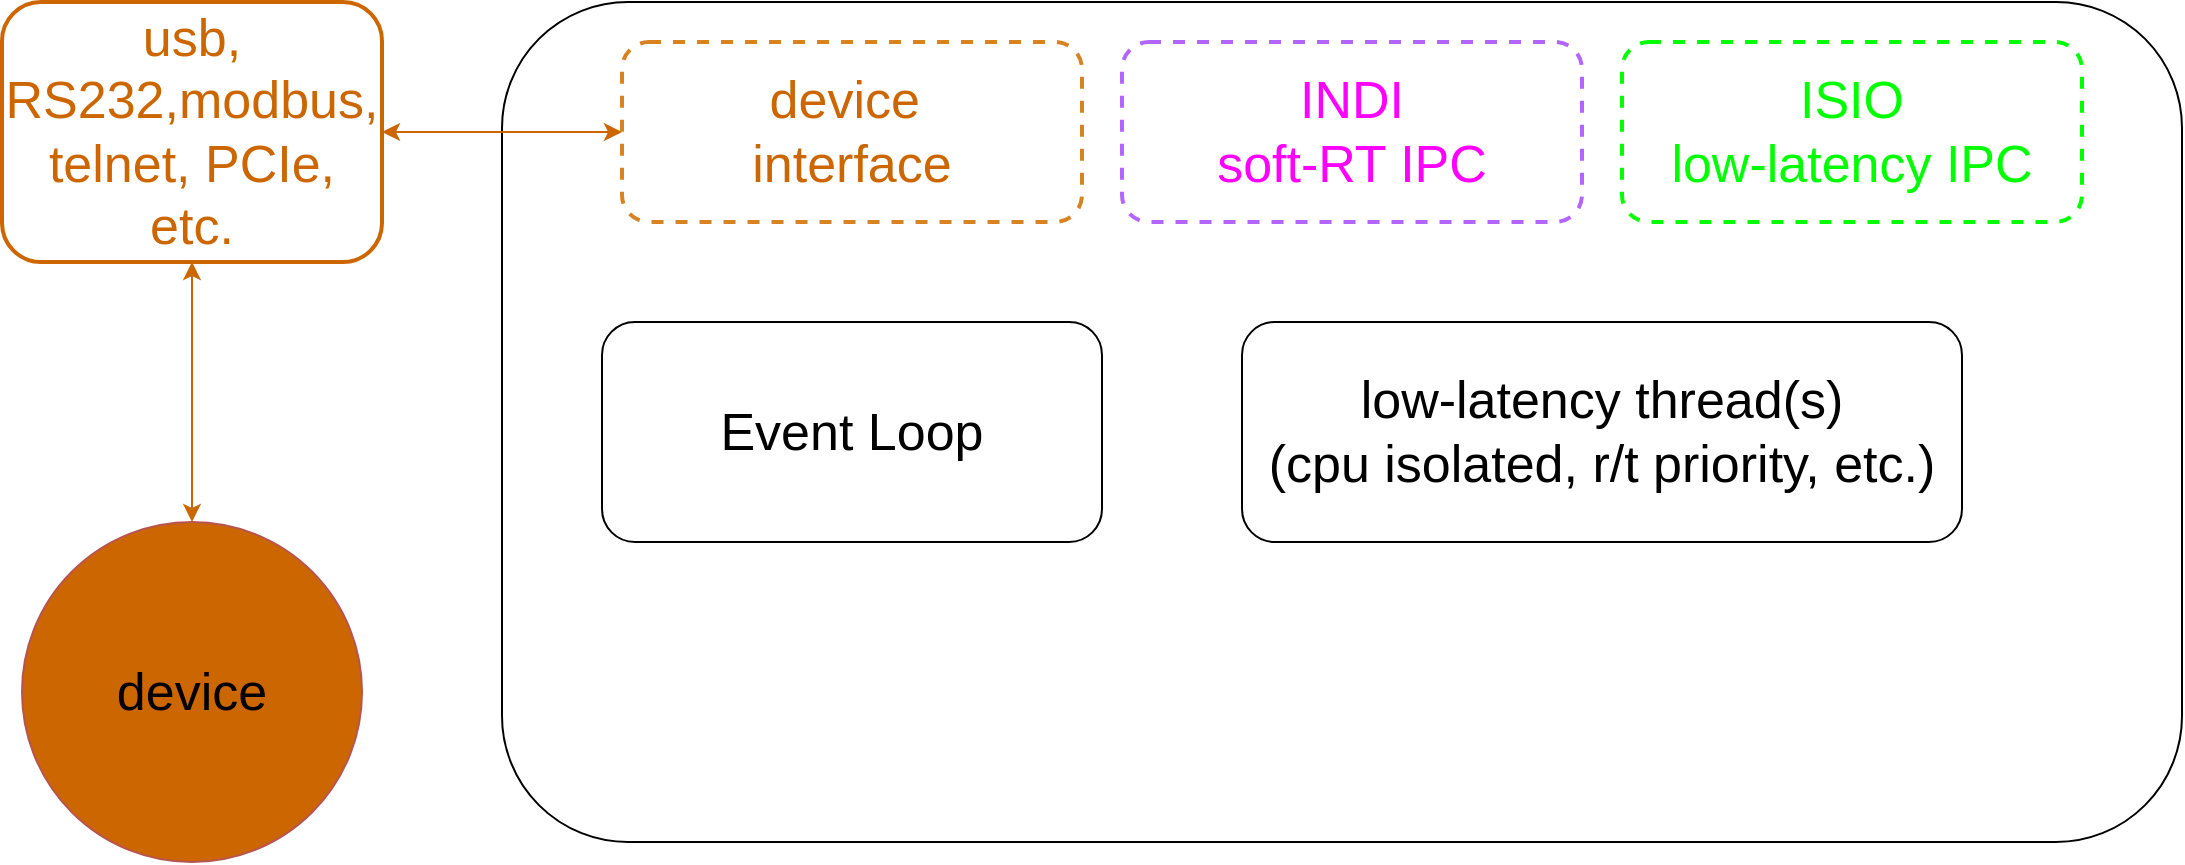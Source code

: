 <mxfile version="24.7.1" type="github">
  <diagram name="Page-1" id="iFuYT253LAI2cr_2TafU">
    <mxGraphModel dx="2924" dy="1136" grid="1" gridSize="10" guides="1" tooltips="1" connect="1" arrows="1" fold="1" page="1" pageScale="1" pageWidth="850" pageHeight="1100" math="0" shadow="0">
      <root>
        <mxCell id="0" />
        <mxCell id="1" parent="0" />
        <mxCell id="umGk_1h2bwM0Oz5YRKmP-2" value="" style="rounded=1;whiteSpace=wrap;html=1;" vertex="1" parent="1">
          <mxGeometry x="-80" y="370" width="840" height="420" as="geometry" />
        </mxCell>
        <mxCell id="umGk_1h2bwM0Oz5YRKmP-3" value="&lt;font color=&quot;#cc6600&quot; style=&quot;font-size: 26px;&quot;&gt;device&amp;nbsp;&lt;/font&gt;&lt;div style=&quot;font-size: 26px;&quot;&gt;&lt;font color=&quot;#cc6600&quot; style=&quot;font-size: 26px;&quot;&gt;interface&lt;/font&gt;&lt;/div&gt;" style="rounded=1;whiteSpace=wrap;html=1;strokeColor=#d88322;strokeWidth=2;dashed=1;" vertex="1" parent="1">
          <mxGeometry x="-20" y="390" width="230" height="90" as="geometry" />
        </mxCell>
        <mxCell id="umGk_1h2bwM0Oz5YRKmP-4" value="&lt;span style=&quot;font-size: 26px;&quot;&gt;&lt;font color=&quot;#ff00ff&quot;&gt;INDI&lt;/font&gt;&lt;/span&gt;&lt;div&gt;&lt;span style=&quot;font-size: 26px;&quot;&gt;&lt;font color=&quot;#ff00ff&quot;&gt;soft-RT IPC&lt;/font&gt;&lt;/span&gt;&lt;/div&gt;" style="rounded=1;whiteSpace=wrap;html=1;strokeColor=#B266FF;strokeWidth=2;dashed=1;" vertex="1" parent="1">
          <mxGeometry x="230" y="390" width="230" height="90" as="geometry" />
        </mxCell>
        <mxCell id="umGk_1h2bwM0Oz5YRKmP-5" value="&lt;span style=&quot;font-size: 26px;&quot;&gt;&lt;font color=&quot;#00ff00&quot;&gt;ISIO&lt;/font&gt;&lt;/span&gt;&lt;div&gt;&lt;span style=&quot;font-size: 26px;&quot;&gt;&lt;font color=&quot;#00ff00&quot;&gt;low-latency IPC&lt;/font&gt;&lt;/span&gt;&lt;/div&gt;" style="rounded=1;whiteSpace=wrap;html=1;strokeColor=#00FF00;strokeWidth=2;dashed=1;" vertex="1" parent="1">
          <mxGeometry x="480" y="390" width="230" height="90" as="geometry" />
        </mxCell>
        <mxCell id="umGk_1h2bwM0Oz5YRKmP-7" value="&lt;font style=&quot;font-size: 26px;&quot;&gt;Event Loop&lt;/font&gt;" style="rounded=1;whiteSpace=wrap;html=1;" vertex="1" parent="1">
          <mxGeometry x="-30" y="530" width="250" height="110" as="geometry" />
        </mxCell>
        <mxCell id="umGk_1h2bwM0Oz5YRKmP-8" value="&lt;font style=&quot;font-size: 26px;&quot;&gt;low-latency thread(s)&lt;/font&gt;&lt;div&gt;&lt;font style=&quot;font-size: 26px;&quot;&gt;(cpu isolated, r/t priority, etc.)&lt;/font&gt;&lt;/div&gt;" style="rounded=1;whiteSpace=wrap;html=1;" vertex="1" parent="1">
          <mxGeometry x="290" y="530" width="360" height="110" as="geometry" />
        </mxCell>
        <mxCell id="umGk_1h2bwM0Oz5YRKmP-9" value="&lt;font style=&quot;font-size: 26px;&quot;&gt;device&lt;/font&gt;" style="ellipse;whiteSpace=wrap;html=1;aspect=fixed;fillColor=#CC6600;strokeColor=#b85450;" vertex="1" parent="1">
          <mxGeometry x="-320" y="630" width="170" height="170" as="geometry" />
        </mxCell>
        <mxCell id="umGk_1h2bwM0Oz5YRKmP-10" value="&lt;font style=&quot;font-size: 26px;&quot;&gt;usb, RS232,modbus, telnet, PCIe, etc.&lt;/font&gt;" style="rounded=1;whiteSpace=wrap;html=1;strokeColor=#CC6600;strokeWidth=2;fontColor=#CC6600;" vertex="1" parent="1">
          <mxGeometry x="-330" y="370" width="190" height="130" as="geometry" />
        </mxCell>
        <mxCell id="umGk_1h2bwM0Oz5YRKmP-12" value="" style="endArrow=classic;startArrow=classic;html=1;rounded=0;entryX=0;entryY=0.5;entryDx=0;entryDy=0;exitX=1;exitY=0.5;exitDx=0;exitDy=0;strokeColor=#CC6600;" edge="1" parent="1" source="umGk_1h2bwM0Oz5YRKmP-10" target="umGk_1h2bwM0Oz5YRKmP-3">
          <mxGeometry width="50" height="50" relative="1" as="geometry">
            <mxPoint x="330" y="500" as="sourcePoint" />
            <mxPoint x="380" y="450" as="targetPoint" />
          </mxGeometry>
        </mxCell>
        <mxCell id="umGk_1h2bwM0Oz5YRKmP-13" value="" style="endArrow=classic;startArrow=classic;html=1;rounded=0;exitX=0.5;exitY=0;exitDx=0;exitDy=0;entryX=0.5;entryY=1;entryDx=0;entryDy=0;fontColor=#CC6600;strokeColor=#CC6600;" edge="1" parent="1" source="umGk_1h2bwM0Oz5YRKmP-9" target="umGk_1h2bwM0Oz5YRKmP-10">
          <mxGeometry width="50" height="50" relative="1" as="geometry">
            <mxPoint x="330" y="500" as="sourcePoint" />
            <mxPoint x="380" y="450" as="targetPoint" />
          </mxGeometry>
        </mxCell>
      </root>
    </mxGraphModel>
  </diagram>
</mxfile>
